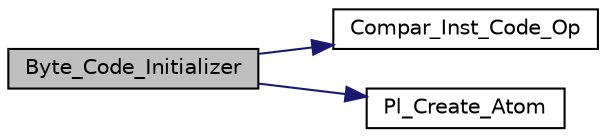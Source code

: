 digraph "Byte_Code_Initializer"
{
  edge [fontname="Helvetica",fontsize="10",labelfontname="Helvetica",labelfontsize="10"];
  node [fontname="Helvetica",fontsize="10",shape=record];
  rankdir="LR";
  Node1 [label="Byte_Code_Initializer",height=0.2,width=0.4,color="black", fillcolor="grey75", style="filled", fontcolor="black"];
  Node1 -> Node2 [color="midnightblue",fontsize="10",style="solid",fontname="Helvetica"];
  Node2 [label="Compar_Inst_Code_Op",height=0.2,width=0.4,color="black", fillcolor="white", style="filled",URL="$bc__supp_8c.html#a73439400b6ef9ef46072e3203aa28b2a"];
  Node1 -> Node3 [color="midnightblue",fontsize="10",style="solid",fontname="Helvetica"];
  Node3 [label="Pl_Create_Atom",height=0.2,width=0.4,color="black", fillcolor="white", style="filled",URL="$atom_8c.html#a068c993d95113a2ba7643918e68eedb3"];
}
